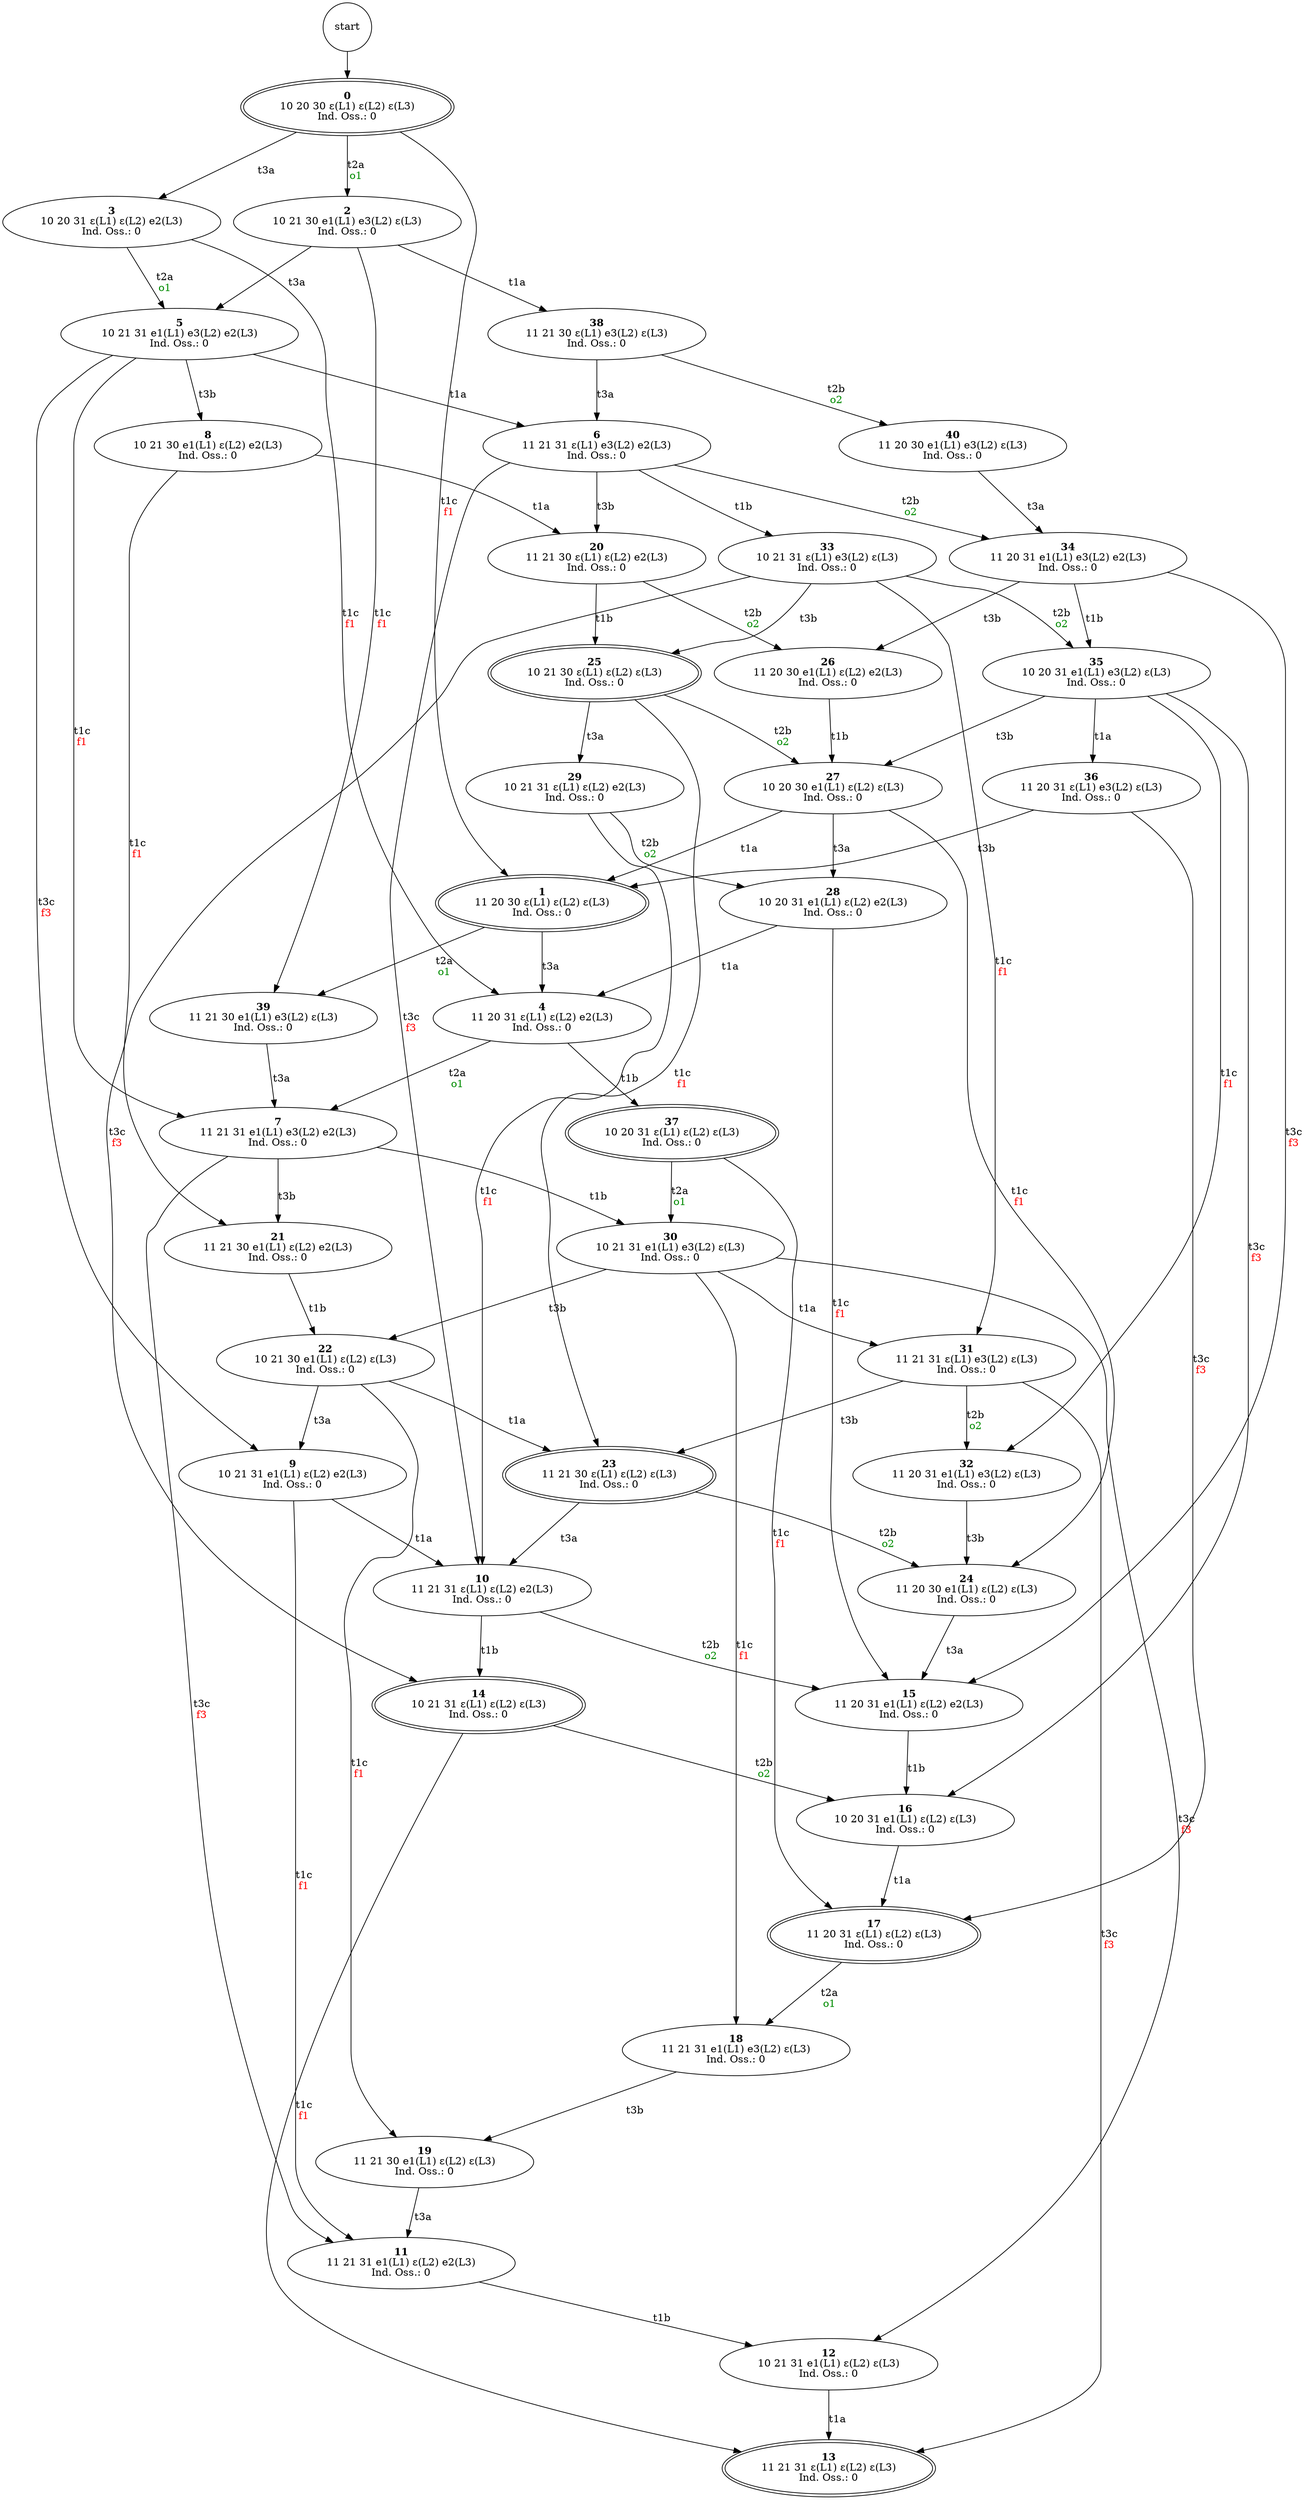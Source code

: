digraph SpazioComportamentale {
    // NODI
    start[shape="circle"]
	n0 [label=<<b>0</b><br/>10 20 30 ε(L1) ε(L2) ε(L3)<br/>Ind. Oss.: 0> peripheries=2]
	n1 [label=<<b>1</b><br/>11 20 30 ε(L1) ε(L2) ε(L3)<br/>Ind. Oss.: 0> peripheries=2]
	n2 [label=<<b>2</b><br/>10 21 30 e1(L1) e3(L2) ε(L3)<br/>Ind. Oss.: 0> ]
	n3 [label=<<b>3</b><br/>10 20 31 ε(L1) ε(L2) e2(L3)<br/>Ind. Oss.: 0> ]
	n4 [label=<<b>4</b><br/>11 20 31 ε(L1) ε(L2) e2(L3)<br/>Ind. Oss.: 0> ]
	n5 [label=<<b>5</b><br/>10 21 31 e1(L1) e3(L2) e2(L3)<br/>Ind. Oss.: 0> ]
	n6 [label=<<b>6</b><br/>11 21 31 ε(L1) e3(L2) e2(L3)<br/>Ind. Oss.: 0> ]
	n7 [label=<<b>7</b><br/>11 21 31 e1(L1) e3(L2) e2(L3)<br/>Ind. Oss.: 0> ]
	n8 [label=<<b>8</b><br/>10 21 30 e1(L1) ε(L2) e2(L3)<br/>Ind. Oss.: 0> ]
	n9 [label=<<b>9</b><br/>10 21 31 e1(L1) ε(L2) e2(L3)<br/>Ind. Oss.: 0> ]
	n10 [label=<<b>10</b><br/>11 21 31 ε(L1) ε(L2) e2(L3)<br/>Ind. Oss.: 0> ]
	n11 [label=<<b>11</b><br/>11 21 31 e1(L1) ε(L2) e2(L3)<br/>Ind. Oss.: 0> ]
	n12 [label=<<b>12</b><br/>10 21 31 e1(L1) ε(L2) ε(L3)<br/>Ind. Oss.: 0> ]
	n13 [label=<<b>13</b><br/>11 21 31 ε(L1) ε(L2) ε(L3)<br/>Ind. Oss.: 0> peripheries=2]
	n14 [label=<<b>14</b><br/>10 21 31 ε(L1) ε(L2) ε(L3)<br/>Ind. Oss.: 0> peripheries=2]
	n15 [label=<<b>15</b><br/>11 20 31 e1(L1) ε(L2) e2(L3)<br/>Ind. Oss.: 0> ]
	n16 [label=<<b>16</b><br/>10 20 31 e1(L1) ε(L2) ε(L3)<br/>Ind. Oss.: 0> ]
	n17 [label=<<b>17</b><br/>11 20 31 ε(L1) ε(L2) ε(L3)<br/>Ind. Oss.: 0> peripheries=2]
	n18 [label=<<b>18</b><br/>11 21 31 e1(L1) e3(L2) ε(L3)<br/>Ind. Oss.: 0> ]
	n19 [label=<<b>19</b><br/>11 21 30 e1(L1) ε(L2) ε(L3)<br/>Ind. Oss.: 0> ]
	n20 [label=<<b>20</b><br/>11 21 30 ε(L1) ε(L2) e2(L3)<br/>Ind. Oss.: 0> ]
	n21 [label=<<b>21</b><br/>11 21 30 e1(L1) ε(L2) e2(L3)<br/>Ind. Oss.: 0> ]
	n22 [label=<<b>22</b><br/>10 21 30 e1(L1) ε(L2) ε(L3)<br/>Ind. Oss.: 0> ]
	n23 [label=<<b>23</b><br/>11 21 30 ε(L1) ε(L2) ε(L3)<br/>Ind. Oss.: 0> peripheries=2]
	n24 [label=<<b>24</b><br/>11 20 30 e1(L1) ε(L2) ε(L3)<br/>Ind. Oss.: 0> ]
	n25 [label=<<b>25</b><br/>10 21 30 ε(L1) ε(L2) ε(L3)<br/>Ind. Oss.: 0> peripheries=2]
	n26 [label=<<b>26</b><br/>11 20 30 e1(L1) ε(L2) e2(L3)<br/>Ind. Oss.: 0> ]
	n27 [label=<<b>27</b><br/>10 20 30 e1(L1) ε(L2) ε(L3)<br/>Ind. Oss.: 0> ]
	n28 [label=<<b>28</b><br/>10 20 31 e1(L1) ε(L2) e2(L3)<br/>Ind. Oss.: 0> ]
	n29 [label=<<b>29</b><br/>10 21 31 ε(L1) ε(L2) e2(L3)<br/>Ind. Oss.: 0> ]
	n30 [label=<<b>30</b><br/>10 21 31 e1(L1) e3(L2) ε(L3)<br/>Ind. Oss.: 0> ]
	n31 [label=<<b>31</b><br/>11 21 31 ε(L1) e3(L2) ε(L3)<br/>Ind. Oss.: 0> ]
	n32 [label=<<b>32</b><br/>11 20 31 e1(L1) e3(L2) ε(L3)<br/>Ind. Oss.: 0> ]
	n33 [label=<<b>33</b><br/>10 21 31 ε(L1) e3(L2) ε(L3)<br/>Ind. Oss.: 0> ]
	n34 [label=<<b>34</b><br/>11 20 31 e1(L1) e3(L2) e2(L3)<br/>Ind. Oss.: 0> ]
	n35 [label=<<b>35</b><br/>10 20 31 e1(L1) e3(L2) ε(L3)<br/>Ind. Oss.: 0> ]
	n36 [label=<<b>36</b><br/>11 20 31 ε(L1) e3(L2) ε(L3)<br/>Ind. Oss.: 0> ]
	n37 [label=<<b>37</b><br/>10 20 31 ε(L1) ε(L2) ε(L3)<br/>Ind. Oss.: 0> peripheries=2]
	n38 [label=<<b>38</b><br/>11 21 30 ε(L1) e3(L2) ε(L3)<br/>Ind. Oss.: 0> ]
	n39 [label=<<b>39</b><br/>11 21 30 e1(L1) e3(L2) ε(L3)<br/>Ind. Oss.: 0> ]
	n40 [label=<<b>40</b><br/>11 20 30 e1(L1) e3(L2) ε(L3)<br/>Ind. Oss.: 0> ]

    // ARCHI
    start	->	n0
	n0	->	n1 [label=<<br/>t1c<br/><font color="red">f1</font>>]
	n0	->	n2 [label=<<br/>t2a<br/><font color="green4">o1</font>>]
	n0	->	n3 [label=<<br/>t3a>]
	n1	->	n39 [label=<<br/>t2a<br/><font color="green4">o1</font>>]
	n1	->	n4 [label=<<br/>t3a>]
	n2	->	n38 [label=<<br/>t1a>]
	n2	->	n39 [label=<<br/>t1c<br/><font color="red">f1</font>>]
	n2	->	n5 [label=<<br/>t3a>]
	n3	->	n4 [label=<<br/>t1c<br/><font color="red">f1</font>>]
	n3	->	n5 [label=<<br/>t2a<br/><font color="green4">o1</font>>]
	n4	->	n37 [label=<<br/>t1b>]
	n4	->	n7 [label=<<br/>t2a<br/><font color="green4">o1</font>>]
	n5	->	n6 [label=<<br/>t1a>]
	n5	->	n7 [label=<<br/>t1c<br/><font color="red">f1</font>>]
	n5	->	n8 [label=<<br/>t3b>]
	n5	->	n9 [label=<<br/>t3c<br/><font color="red">f3</font>>]
	n6	->	n33 [label=<<br/>t1b>]
	n6	->	n34 [label=<<br/>t2b<br/><font color="green4">o2</font>>]
	n6	->	n20 [label=<<br/>t3b>]
	n6	->	n10 [label=<<br/>t3c<br/><font color="red">f3</font>>]
	n7	->	n30 [label=<<br/>t1b>]
	n7	->	n21 [label=<<br/>t3b>]
	n7	->	n11 [label=<<br/>t3c<br/><font color="red">f3</font>>]
	n8	->	n20 [label=<<br/>t1a>]
	n8	->	n21 [label=<<br/>t1c<br/><font color="red">f1</font>>]
	n9	->	n10 [label=<<br/>t1a>]
	n9	->	n11 [label=<<br/>t1c<br/><font color="red">f1</font>>]
	n10	->	n14 [label=<<br/>t1b>]
	n10	->	n15 [label=<<br/>t2b<br/><font color="green4">o2</font>>]
	n11	->	n12 [label=<<br/>t1b>]
	n12	->	n13 [label=<<br/>t1a>]
	n14	->	n13 [label=<<br/>t1c<br/><font color="red">f1</font>>]
	n14	->	n16 [label=<<br/>t2b<br/><font color="green4">o2</font>>]
	n15	->	n16 [label=<<br/>t1b>]
	n16	->	n17 [label=<<br/>t1a>]
	n17	->	n18 [label=<<br/>t2a<br/><font color="green4">o1</font>>]
	n18	->	n19 [label=<<br/>t3b>]
	n19	->	n11 [label=<<br/>t3a>]
	n20	->	n25 [label=<<br/>t1b>]
	n20	->	n26 [label=<<br/>t2b<br/><font color="green4">o2</font>>]
	n21	->	n22 [label=<<br/>t1b>]
	n22	->	n23 [label=<<br/>t1a>]
	n22	->	n19 [label=<<br/>t1c<br/><font color="red">f1</font>>]
	n22	->	n9 [label=<<br/>t3a>]
	n23	->	n24 [label=<<br/>t2b<br/><font color="green4">o2</font>>]
	n23	->	n10 [label=<<br/>t3a>]
	n24	->	n15 [label=<<br/>t3a>]
	n25	->	n23 [label=<<br/>t1c<br/><font color="red">f1</font>>]
	n25	->	n27 [label=<<br/>t2b<br/><font color="green4">o2</font>>]
	n25	->	n29 [label=<<br/>t3a>]
	n26	->	n27 [label=<<br/>t1b>]
	n27	->	n1 [label=<<br/>t1a>]
	n27	->	n24 [label=<<br/>t1c<br/><font color="red">f1</font>>]
	n27	->	n28 [label=<<br/>t3a>]
	n28	->	n4 [label=<<br/>t1a>]
	n28	->	n15 [label=<<br/>t1c<br/><font color="red">f1</font>>]
	n29	->	n10 [label=<<br/>t1c<br/><font color="red">f1</font>>]
	n29	->	n28 [label=<<br/>t2b<br/><font color="green4">o2</font>>]
	n30	->	n31 [label=<<br/>t1a>]
	n30	->	n18 [label=<<br/>t1c<br/><font color="red">f1</font>>]
	n30	->	n22 [label=<<br/>t3b>]
	n30	->	n12 [label=<<br/>t3c<br/><font color="red">f3</font>>]
	n31	->	n32 [label=<<br/>t2b<br/><font color="green4">o2</font>>]
	n31	->	n23 [label=<<br/>t3b>]
	n31	->	n13 [label=<<br/>t3c<br/><font color="red">f3</font>>]
	n32	->	n24 [label=<<br/>t3b>]
	n33	->	n31 [label=<<br/>t1c<br/><font color="red">f1</font>>]
	n33	->	n35 [label=<<br/>t2b<br/><font color="green4">o2</font>>]
	n33	->	n25 [label=<<br/>t3b>]
	n33	->	n14 [label=<<br/>t3c<br/><font color="red">f3</font>>]
	n34	->	n35 [label=<<br/>t1b>]
	n34	->	n26 [label=<<br/>t3b>]
	n34	->	n15 [label=<<br/>t3c<br/><font color="red">f3</font>>]
	n35	->	n36 [label=<<br/>t1a>]
	n35	->	n32 [label=<<br/>t1c<br/><font color="red">f1</font>>]
	n35	->	n27 [label=<<br/>t3b>]
	n35	->	n16 [label=<<br/>t3c<br/><font color="red">f3</font>>]
	n36	->	n1 [label=<<br/>t3b>]
	n36	->	n17 [label=<<br/>t3c<br/><font color="red">f3</font>>]
	n37	->	n17 [label=<<br/>t1c<br/><font color="red">f1</font>>]
	n37	->	n30 [label=<<br/>t2a<br/><font color="green4">o1</font>>]
	n38	->	n40 [label=<<br/>t2b<br/><font color="green4">o2</font>>]
	n38	->	n6 [label=<<br/>t3a>]
	n39	->	n7 [label=<<br/>t3a>]
	n40	->	n34 [label=<<br/>t3a>]
}
